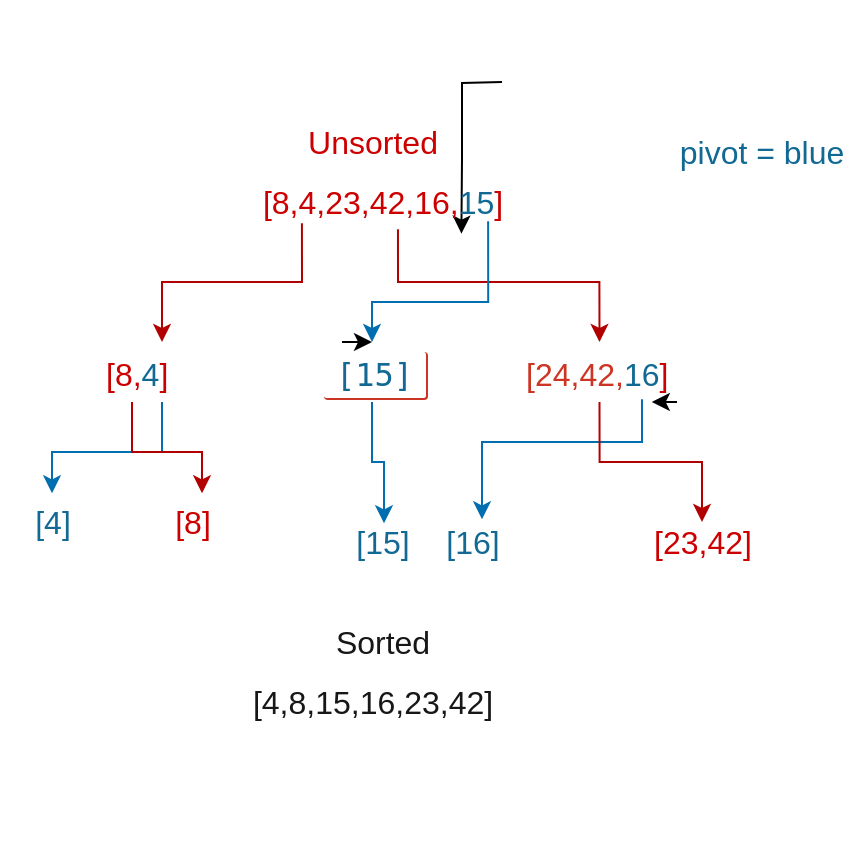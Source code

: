 <mxfile version="13.6.5">
    <diagram id="ItfJSxPSf-aXiFsPB5I5" name="Page-1">
        <mxGraphModel dx="674" dy="742" grid="1" gridSize="10" guides="1" tooltips="1" connect="1" arrows="1" fold="1" page="1" pageScale="1" pageWidth="850" pageHeight="1100" background="#ffffff" math="0" shadow="0">
            <root>
                <mxCell id="0"/>
                <mxCell id="1" parent="0"/>
                <mxCell id="34" value="" style="whiteSpace=wrap;html=1;aspect=fixed;labelBackgroundColor=none;strokeColor=#FFFFFF;fillColor=#FFFFFF;fontFamily=Helvetica;fontSize=16;fontColor=#171717;" vertex="1" parent="1">
                    <mxGeometry x="240" y="70" width="430" height="430" as="geometry"/>
                </mxCell>
                <mxCell id="27" style="edgeStyle=orthogonalEdgeStyle;rounded=0;orthogonalLoop=1;jettySize=auto;html=1;exitX=0.387;exitY=0.956;exitDx=0;exitDy=0;entryX=0.625;entryY=-0.067;entryDx=0;entryDy=0;entryPerimeter=0;labelBackgroundColor=none;fontFamily=Helvetica;fontSize=16;fillColor=#1ba1e2;strokeColor=#006EAF;exitPerimeter=0;" edge="1" parent="1" source="4" target="13">
                    <mxGeometry relative="1" as="geometry">
                        <Array as="points">
                            <mxPoint x="560" y="290"/>
                            <mxPoint x="480" y="290"/>
                        </Array>
                    </mxGeometry>
                </mxCell>
                <mxCell id="29" style="edgeStyle=orthogonalEdgeStyle;rounded=0;orthogonalLoop=1;jettySize=auto;html=1;exitX=0.25;exitY=1;exitDx=0;exitDy=0;labelBackgroundColor=none;fontFamily=Helvetica;fontSize=16;fillColor=#e51400;strokeColor=#B20000;" edge="1" parent="1" source="4" target="12">
                    <mxGeometry relative="1" as="geometry"/>
                </mxCell>
                <mxCell id="4" value="&lt;p style=&quot;margin: 0px 0px 20px; font-size: 16px; font-style: normal; letter-spacing: normal; text-indent: 0px; text-transform: none; word-spacing: 0px;&quot;&gt;&lt;font color=&quot;#cc3524&quot; style=&quot;font-size: 16px;&quot;&gt;[24,42,&lt;/font&gt;&lt;font color=&quot;#126994&quot; style=&quot;font-size: 16px;&quot;&gt;16&lt;/font&gt;&lt;font color=&quot;#cc0000&quot; style=&quot;font-size: 16px;&quot;&gt;]&lt;/font&gt;&lt;/p&gt;" style="text;whiteSpace=wrap;html=1;fontSize=16;labelBackgroundColor=none;labelBorderColor=none;fontStyle=0;fontFamily=Helvetica;" vertex="1" parent="1">
                    <mxGeometry x="500" y="240" width="155" height="30" as="geometry"/>
                </mxCell>
                <mxCell id="24" style="edgeStyle=orthogonalEdgeStyle;rounded=0;orthogonalLoop=1;jettySize=auto;html=1;exitX=0.5;exitY=1;exitDx=0;exitDy=0;entryX=0.5;entryY=-0.217;entryDx=0;entryDy=0;entryPerimeter=0;labelBackgroundColor=none;fontFamily=Helvetica;fontSize=16;fillColor=#1ba1e2;strokeColor=#006EAF;" edge="1" parent="1" source="5" target="14">
                    <mxGeometry relative="1" as="geometry"/>
                </mxCell>
                <mxCell id="25" style="edgeStyle=orthogonalEdgeStyle;rounded=0;orthogonalLoop=1;jettySize=auto;html=1;exitX=0.25;exitY=1;exitDx=0;exitDy=0;entryX=0.667;entryY=-0.217;entryDx=0;entryDy=0;entryPerimeter=0;labelBackgroundColor=none;fontFamily=Helvetica;fontSize=16;fillColor=#e51400;strokeColor=#B20000;" edge="1" parent="1" source="5" target="15">
                    <mxGeometry relative="1" as="geometry"/>
                </mxCell>
                <mxCell id="5" value="&lt;p style=&quot;margin: 0px 0px 20px; font-size: 16px; font-style: normal; letter-spacing: normal; text-indent: 0px; text-transform: none; word-spacing: 0px;&quot;&gt;&lt;font color=&quot;#cc0000&quot; style=&quot;font-size: 16px;&quot;&gt;[8,&lt;/font&gt;&lt;font color=&quot;#126994&quot; style=&quot;font-size: 16px;&quot;&gt;4&lt;/font&gt;&lt;font color=&quot;#cc0000&quot; style=&quot;font-size: 16px;&quot;&gt;]&lt;/font&gt;&lt;/p&gt;" style="text;whiteSpace=wrap;html=1;fontSize=16;labelBackgroundColor=none;labelBorderColor=none;fontStyle=0;fontFamily=Helvetica;" vertex="1" parent="1">
                    <mxGeometry x="290" y="240" width="60" height="30" as="geometry"/>
                </mxCell>
                <mxCell id="8" style="edgeStyle=orthogonalEdgeStyle;rounded=0;orthogonalLoop=1;jettySize=auto;html=1;exitX=0.25;exitY=1;exitDx=0;exitDy=0;entryX=0.869;entryY=-0.139;entryDx=0;entryDy=0;entryPerimeter=0;fontSize=16;labelBackgroundColor=none;labelBorderColor=none;fontStyle=0;fontFamily=Helvetica;" edge="1" parent="1">
                    <mxGeometry relative="1" as="geometry">
                        <mxPoint x="490" y="110" as="sourcePoint"/>
                        <mxPoint x="469.695" y="185.83" as="targetPoint"/>
                    </mxGeometry>
                </mxCell>
                <mxCell id="26" style="edgeStyle=orthogonalEdgeStyle;rounded=0;orthogonalLoop=1;jettySize=auto;html=1;exitX=0.5;exitY=1;exitDx=0;exitDy=0;entryX=0.525;entryY=0.033;entryDx=0;entryDy=0;entryPerimeter=0;labelBackgroundColor=none;fontFamily=Helvetica;fontSize=16;fillColor=#1ba1e2;strokeColor=#006EAF;" edge="1" parent="1" source="9" target="16">
                    <mxGeometry relative="1" as="geometry"/>
                </mxCell>
                <mxCell id="9" value="&lt;p style=&quot;margin: 0px 0px 20px; font-size: 16px; font-style: normal; letter-spacing: normal; text-indent: 0px; text-transform: none; word-spacing: 0px;&quot;&gt;&lt;code class=&quot;language-plaintext highlighter-rouge&quot; style=&quot;font-size: 16px; margin: 0px 4px; padding: 2px 6px; border-radius: 2px; border-bottom: 1px solid rgb(204, 53, 36); border-right: 1px solid rgb(204, 53, 36);&quot;&gt;&lt;font color=&quot;#126994&quot; style=&quot;font-size: 16px;&quot;&gt;[15]&lt;/font&gt;&lt;/code&gt;&lt;/p&gt;" style="text;whiteSpace=wrap;html=1;fontSize=16;labelBackgroundColor=none;labelBorderColor=none;fontStyle=0;fontFamily=Helvetica;" vertex="1" parent="1">
                    <mxGeometry x="395" y="240" width="60" height="30" as="geometry"/>
                </mxCell>
                <mxCell id="12" value="&lt;font color=&quot;#cc0000&quot; style=&quot;font-size: 16px;&quot;&gt;[23,42]&lt;/font&gt;" style="text;html=1;align=center;verticalAlign=middle;resizable=0;points=[];autosize=1;fontSize=16;labelBackgroundColor=none;labelBorderColor=none;fontStyle=0;fontFamily=Helvetica;" vertex="1" parent="1">
                    <mxGeometry x="560" y="330" width="60" height="20" as="geometry"/>
                </mxCell>
                <mxCell id="13" value="&lt;font color=&quot;#126994&quot; style=&quot;font-size: 16px;&quot;&gt;[16]&lt;/font&gt;" style="text;html=1;align=center;verticalAlign=middle;resizable=0;points=[];autosize=1;fontSize=16;labelBackgroundColor=none;labelBorderColor=none;fontStyle=0;fontFamily=Helvetica;" vertex="1" parent="1">
                    <mxGeometry x="455" y="330" width="40" height="20" as="geometry"/>
                </mxCell>
                <mxCell id="14" value="&lt;font color=&quot;#126994&quot; style=&quot;font-size: 16px;&quot;&gt;[4]&lt;/font&gt;" style="text;html=1;align=center;verticalAlign=middle;resizable=0;points=[];autosize=1;fontSize=16;labelBackgroundColor=none;labelBorderColor=none;fontStyle=0;fontFamily=Helvetica;" vertex="1" parent="1">
                    <mxGeometry x="250" y="320" width="30" height="20" as="geometry"/>
                </mxCell>
                <mxCell id="15" value="&lt;font color=&quot;#cc0000&quot; style=&quot;font-size: 16px;&quot;&gt;[8]&lt;/font&gt;" style="text;html=1;align=center;verticalAlign=middle;resizable=0;points=[];autosize=1;fontSize=16;labelBackgroundColor=none;labelBorderColor=none;fontStyle=0;fontFamily=Helvetica;" vertex="1" parent="1">
                    <mxGeometry x="320" y="320" width="30" height="20" as="geometry"/>
                </mxCell>
                <mxCell id="16" value="&lt;font color=&quot;#126994&quot; style=&quot;font-size: 16px;&quot;&gt;[15]&lt;/font&gt;" style="text;html=1;align=center;verticalAlign=middle;resizable=0;points=[];autosize=1;fontSize=16;labelBackgroundColor=none;labelBorderColor=none;fontStyle=0;fontFamily=Helvetica;" vertex="1" parent="1">
                    <mxGeometry x="410" y="330" width="40" height="20" as="geometry"/>
                </mxCell>
                <mxCell id="19" style="edgeStyle=orthogonalEdgeStyle;rounded=0;orthogonalLoop=1;jettySize=auto;html=1;exitX=0.25;exitY=0;exitDx=0;exitDy=0;entryX=0.5;entryY=0;entryDx=0;entryDy=0;labelBackgroundColor=none;fontFamily=Helvetica;fontSize=16;" edge="1" parent="1" source="9" target="9">
                    <mxGeometry relative="1" as="geometry"/>
                </mxCell>
                <mxCell id="21" style="edgeStyle=orthogonalEdgeStyle;rounded=0;orthogonalLoop=1;jettySize=auto;html=1;entryX=0.25;entryY=0;entryDx=0;entryDy=0;labelBackgroundColor=none;fontFamily=Helvetica;fontSize=16;fillColor=#e51400;strokeColor=#B20000;exitX=0.557;exitY=1.183;exitDx=0;exitDy=0;exitPerimeter=0;" edge="1" parent="1" source="20" target="4">
                    <mxGeometry relative="1" as="geometry"/>
                </mxCell>
                <mxCell id="22" style="edgeStyle=orthogonalEdgeStyle;rounded=0;orthogonalLoop=1;jettySize=auto;html=1;entryX=0.5;entryY=0;entryDx=0;entryDy=0;labelBackgroundColor=none;fontFamily=Helvetica;fontSize=16;fillColor=#e51400;strokeColor=#B20000;exitX=0.214;exitY=1.033;exitDx=0;exitDy=0;exitPerimeter=0;" edge="1" parent="1" source="20" target="5">
                    <mxGeometry relative="1" as="geometry"/>
                </mxCell>
                <mxCell id="23" style="edgeStyle=orthogonalEdgeStyle;rounded=0;orthogonalLoop=1;jettySize=auto;html=1;entryX=0.5;entryY=0;entryDx=0;entryDy=0;labelBackgroundColor=none;fontFamily=Helvetica;fontSize=16;exitX=0.879;exitY=0.983;exitDx=0;exitDy=0;exitPerimeter=0;fillColor=#1ba1e2;strokeColor=#006EAF;" edge="1" parent="1" source="20" target="9">
                    <mxGeometry relative="1" as="geometry">
                        <Array as="points">
                            <mxPoint x="483" y="220"/>
                            <mxPoint x="425" y="220"/>
                        </Array>
                    </mxGeometry>
                </mxCell>
                <mxCell id="20" value="&lt;font color=&quot;#cc0000&quot;&gt;[8,4,23,42,16,&lt;/font&gt;&lt;font color=&quot;#126994&quot;&gt;15&lt;/font&gt;&lt;font color=&quot;#cc0000&quot;&gt;]&lt;/font&gt;" style="text;html=1;align=center;verticalAlign=middle;resizable=0;points=[];autosize=1;fontSize=16;fontFamily=Helvetica;" vertex="1" parent="1">
                    <mxGeometry x="360" y="160" width="140" height="20" as="geometry"/>
                </mxCell>
                <mxCell id="28" style="edgeStyle=orthogonalEdgeStyle;rounded=0;orthogonalLoop=1;jettySize=auto;html=1;exitX=0.5;exitY=1;exitDx=0;exitDy=0;entryX=0.419;entryY=1.022;entryDx=0;entryDy=0;entryPerimeter=0;labelBackgroundColor=none;fontFamily=Helvetica;fontSize=16;" edge="1" parent="1" source="4" target="4">
                    <mxGeometry relative="1" as="geometry"/>
                </mxCell>
                <mxCell id="30" value="[4,8,15,16,23,42]" style="text;html=1;align=center;verticalAlign=middle;resizable=0;points=[];autosize=1;fontSize=16;fontFamily=Helvetica;fontColor=#171717;" vertex="1" parent="1">
                    <mxGeometry x="355" y="410" width="140" height="20" as="geometry"/>
                </mxCell>
                <mxCell id="31" value="&lt;font color=&quot;#cc0000&quot;&gt;Unsorted&lt;/font&gt;" style="text;html=1;align=center;verticalAlign=middle;resizable=0;points=[];autosize=1;fontSize=16;fontFamily=Helvetica;fontColor=#171717;" vertex="1" parent="1">
                    <mxGeometry x="385" y="130" width="80" height="20" as="geometry"/>
                </mxCell>
                <mxCell id="32" value="Sorted" style="text;html=1;align=center;verticalAlign=middle;resizable=0;points=[];autosize=1;fontSize=16;fontFamily=Helvetica;fontColor=#171717;" vertex="1" parent="1">
                    <mxGeometry x="400" y="380" width="60" height="20" as="geometry"/>
                </mxCell>
                <mxCell id="33" value="&lt;font color=&quot;#126994&quot;&gt;pivot = blue&lt;/font&gt;" style="rounded=0;whiteSpace=wrap;html=1;labelBackgroundColor=none;fontFamily=Helvetica;fontSize=16;fontColor=#171717;strokeColor=#FFFFFF;fillColor=#FFFFFF;" vertex="1" parent="1">
                    <mxGeometry x="570" y="120" width="100" height="50" as="geometry"/>
                </mxCell>
            </root>
        </mxGraphModel>
    </diagram>
</mxfile>